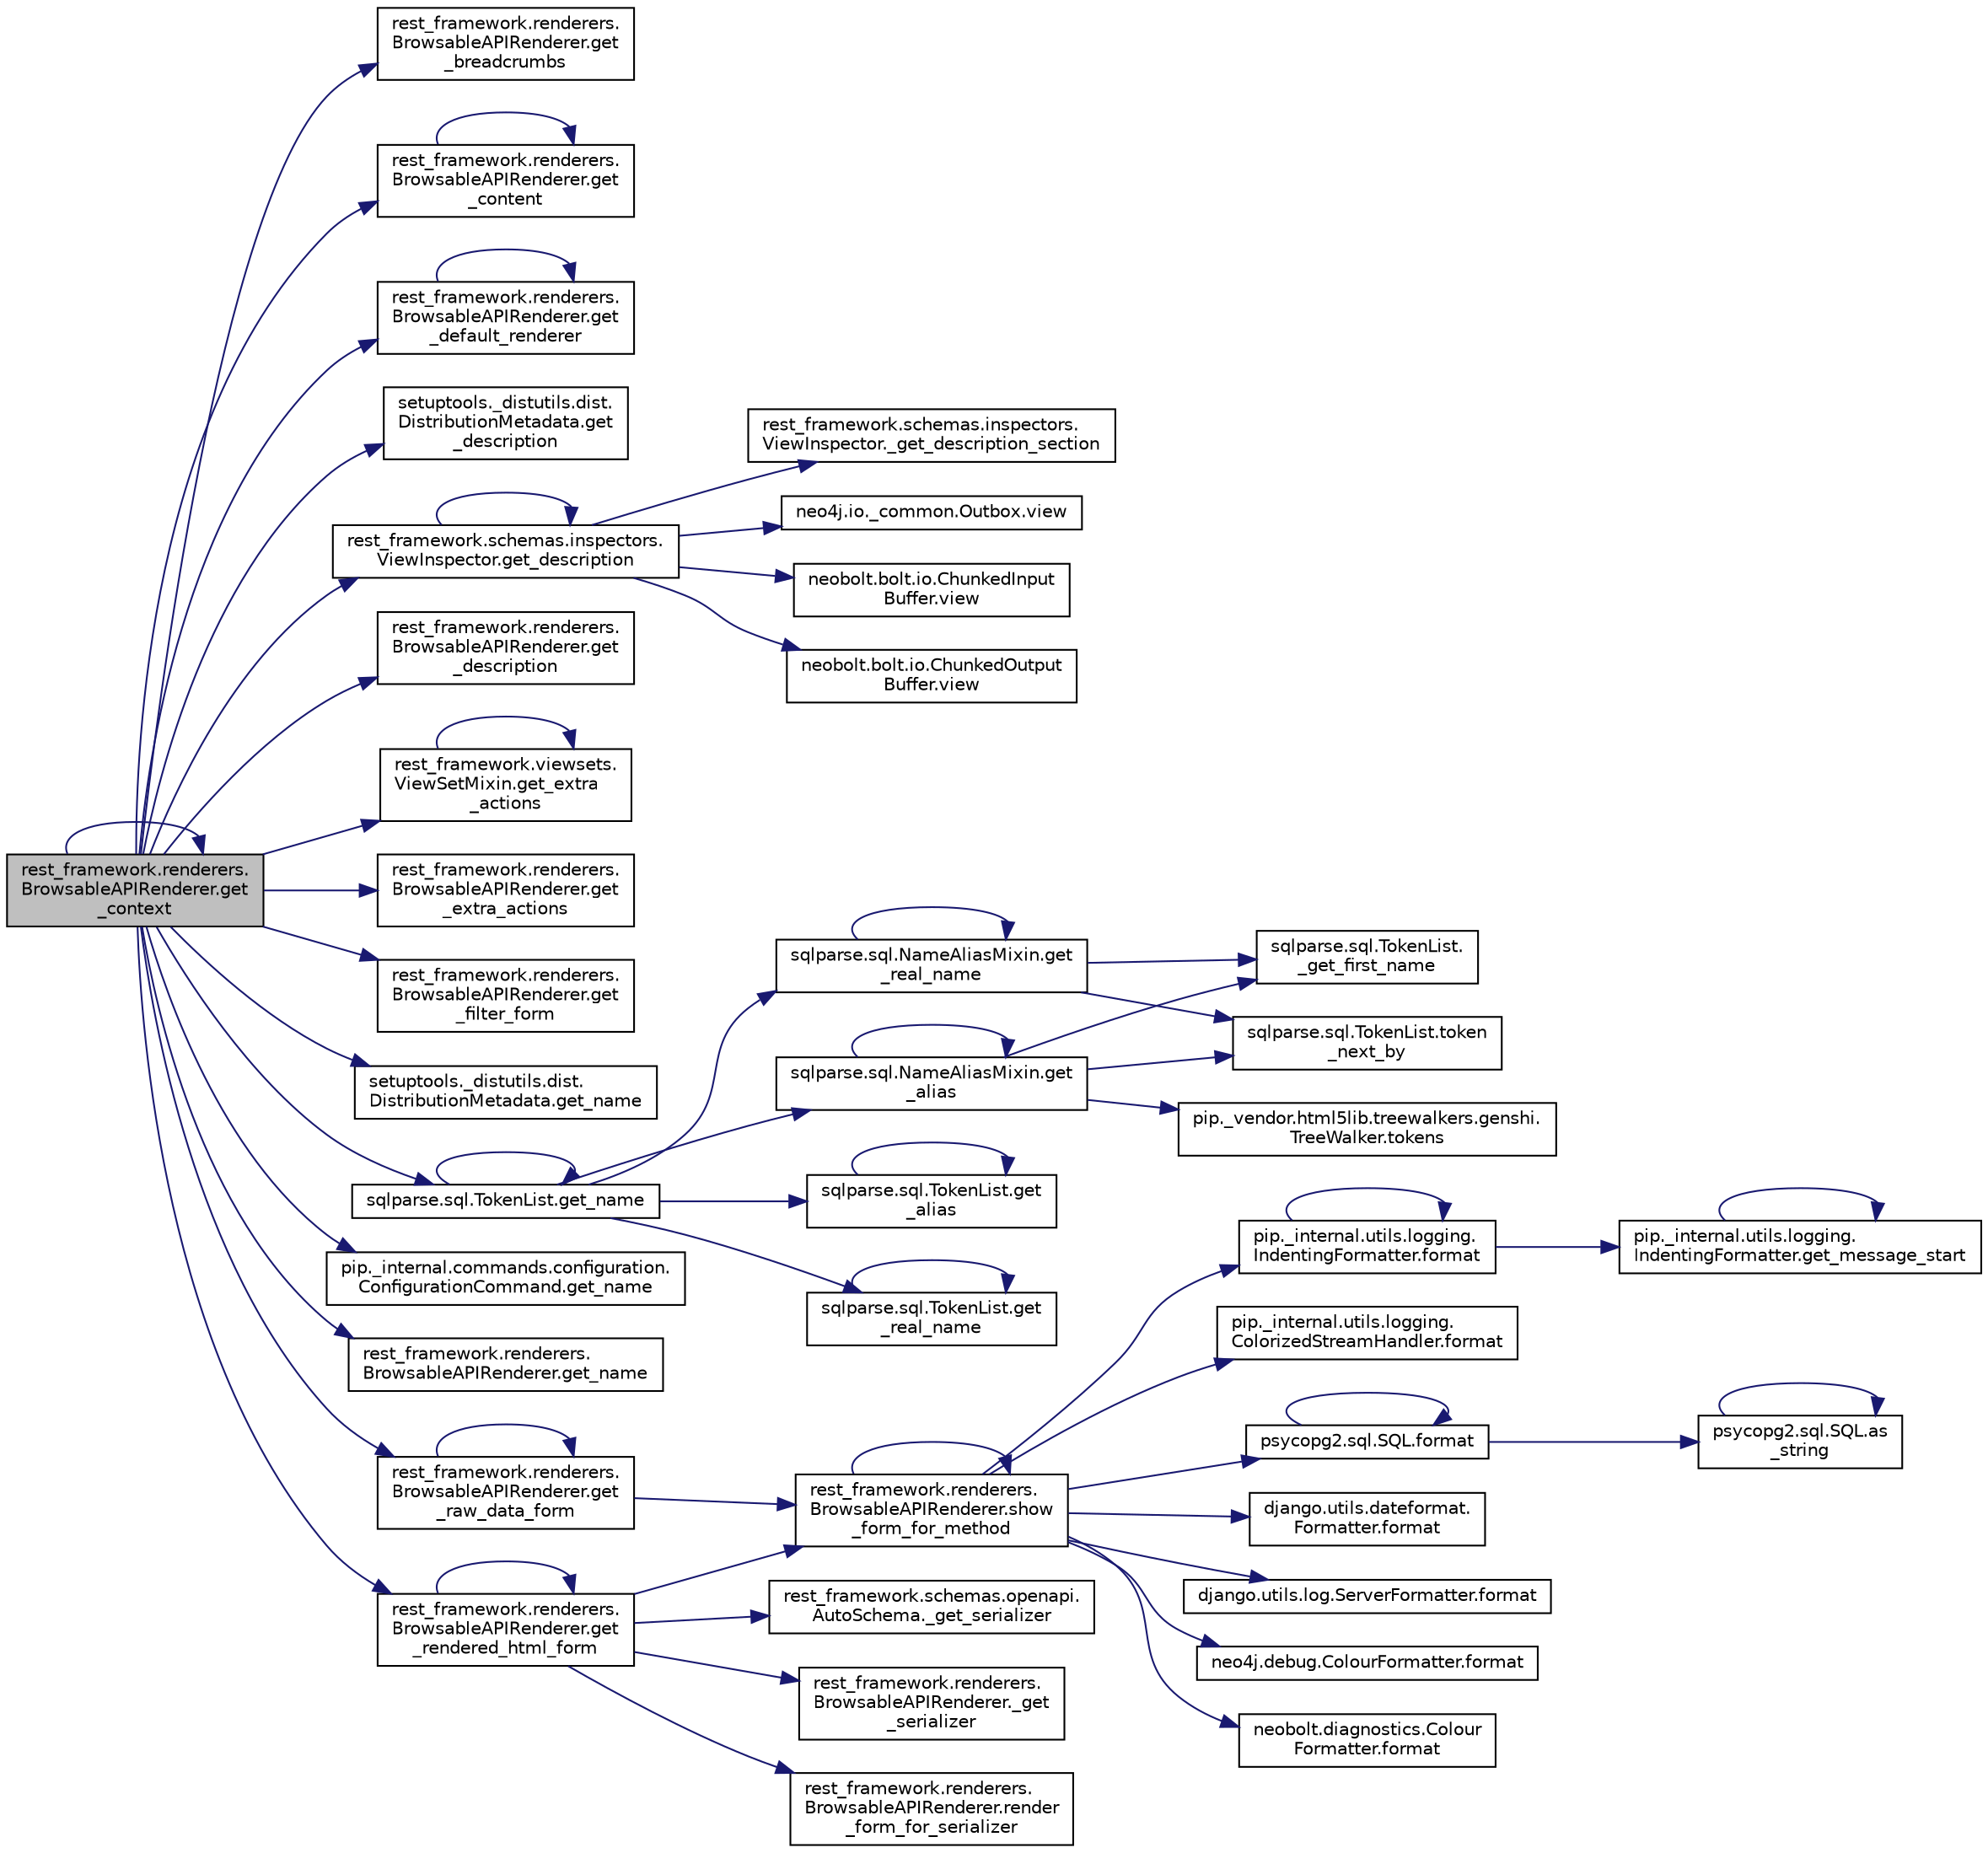 digraph "rest_framework.renderers.BrowsableAPIRenderer.get_context"
{
 // LATEX_PDF_SIZE
  edge [fontname="Helvetica",fontsize="10",labelfontname="Helvetica",labelfontsize="10"];
  node [fontname="Helvetica",fontsize="10",shape=record];
  rankdir="LR";
  Node1 [label="rest_framework.renderers.\lBrowsableAPIRenderer.get\l_context",height=0.2,width=0.4,color="black", fillcolor="grey75", style="filled", fontcolor="black",tooltip=" "];
  Node1 -> Node2 [color="midnightblue",fontsize="10",style="solid",fontname="Helvetica"];
  Node2 [label="rest_framework.renderers.\lBrowsableAPIRenderer.get\l_breadcrumbs",height=0.2,width=0.4,color="black", fillcolor="white", style="filled",URL="$d4/d45/classrest__framework_1_1renderers_1_1_browsable_a_p_i_renderer.html#a13eee51cfc11cf85aac43a6b48c3be40",tooltip=" "];
  Node1 -> Node3 [color="midnightblue",fontsize="10",style="solid",fontname="Helvetica"];
  Node3 [label="rest_framework.renderers.\lBrowsableAPIRenderer.get\l_content",height=0.2,width=0.4,color="black", fillcolor="white", style="filled",URL="$d4/d45/classrest__framework_1_1renderers_1_1_browsable_a_p_i_renderer.html#a2a2a07e19d18fa8202dc393777f33dd8",tooltip=" "];
  Node3 -> Node3 [color="midnightblue",fontsize="10",style="solid",fontname="Helvetica"];
  Node1 -> Node1 [color="midnightblue",fontsize="10",style="solid",fontname="Helvetica"];
  Node1 -> Node4 [color="midnightblue",fontsize="10",style="solid",fontname="Helvetica"];
  Node4 [label="rest_framework.renderers.\lBrowsableAPIRenderer.get\l_default_renderer",height=0.2,width=0.4,color="black", fillcolor="white", style="filled",URL="$d4/d45/classrest__framework_1_1renderers_1_1_browsable_a_p_i_renderer.html#a567de9bc9550f703a9481f2526392f00",tooltip=" "];
  Node4 -> Node4 [color="midnightblue",fontsize="10",style="solid",fontname="Helvetica"];
  Node1 -> Node5 [color="midnightblue",fontsize="10",style="solid",fontname="Helvetica"];
  Node5 [label="setuptools._distutils.dist.\lDistributionMetadata.get\l_description",height=0.2,width=0.4,color="black", fillcolor="white", style="filled",URL="$d9/d53/classsetuptools_1_1__distutils_1_1dist_1_1_distribution_metadata.html#a813f794a7d374cfa2551d12aeea8e64b",tooltip=" "];
  Node1 -> Node6 [color="midnightblue",fontsize="10",style="solid",fontname="Helvetica"];
  Node6 [label="rest_framework.schemas.inspectors.\lViewInspector.get_description",height=0.2,width=0.4,color="black", fillcolor="white", style="filled",URL="$de/db9/classrest__framework_1_1schemas_1_1inspectors_1_1_view_inspector.html#afb4b31c5c16fe1ccae0066237fde3477",tooltip=" "];
  Node6 -> Node7 [color="midnightblue",fontsize="10",style="solid",fontname="Helvetica"];
  Node7 [label="rest_framework.schemas.inspectors.\lViewInspector._get_description_section",height=0.2,width=0.4,color="black", fillcolor="white", style="filled",URL="$de/db9/classrest__framework_1_1schemas_1_1inspectors_1_1_view_inspector.html#a6f3e81f8b286b8d11486c5f6e3be422a",tooltip=" "];
  Node6 -> Node6 [color="midnightblue",fontsize="10",style="solid",fontname="Helvetica"];
  Node6 -> Node8 [color="midnightblue",fontsize="10",style="solid",fontname="Helvetica"];
  Node8 [label="neo4j.io._common.Outbox.view",height=0.2,width=0.4,color="black", fillcolor="white", style="filled",URL="$d0/dce/classneo4j_1_1io_1_1__common_1_1_outbox.html#ad91c4c746fd60f3deaf98b933bcec308",tooltip=" "];
  Node6 -> Node9 [color="midnightblue",fontsize="10",style="solid",fontname="Helvetica"];
  Node9 [label="neobolt.bolt.io.ChunkedInput\lBuffer.view",height=0.2,width=0.4,color="black", fillcolor="white", style="filled",URL="$da/de1/classneobolt_1_1bolt_1_1io_1_1_chunked_input_buffer.html#a83f5770bf774457602a24d84ec2a5df0",tooltip=" "];
  Node6 -> Node10 [color="midnightblue",fontsize="10",style="solid",fontname="Helvetica"];
  Node10 [label="neobolt.bolt.io.ChunkedOutput\lBuffer.view",height=0.2,width=0.4,color="black", fillcolor="white", style="filled",URL="$d1/d4e/classneobolt_1_1bolt_1_1io_1_1_chunked_output_buffer.html#ad6b12fc9f3203a3786b4065caf469488",tooltip=" "];
  Node1 -> Node11 [color="midnightblue",fontsize="10",style="solid",fontname="Helvetica"];
  Node11 [label="rest_framework.renderers.\lBrowsableAPIRenderer.get\l_description",height=0.2,width=0.4,color="black", fillcolor="white", style="filled",URL="$d4/d45/classrest__framework_1_1renderers_1_1_browsable_a_p_i_renderer.html#ad333441d785567501dea0da9ea87551f",tooltip=" "];
  Node1 -> Node12 [color="midnightblue",fontsize="10",style="solid",fontname="Helvetica"];
  Node12 [label="rest_framework.viewsets.\lViewSetMixin.get_extra\l_actions",height=0.2,width=0.4,color="black", fillcolor="white", style="filled",URL="$d9/d8d/classrest__framework_1_1viewsets_1_1_view_set_mixin.html#ae783876d57493be5235eeaadb473cc88",tooltip=" "];
  Node12 -> Node12 [color="midnightblue",fontsize="10",style="solid",fontname="Helvetica"];
  Node1 -> Node13 [color="midnightblue",fontsize="10",style="solid",fontname="Helvetica"];
  Node13 [label="rest_framework.renderers.\lBrowsableAPIRenderer.get\l_extra_actions",height=0.2,width=0.4,color="black", fillcolor="white", style="filled",URL="$d4/d45/classrest__framework_1_1renderers_1_1_browsable_a_p_i_renderer.html#a96cd58a9feaa78b27ad9b42868010634",tooltip=" "];
  Node1 -> Node14 [color="midnightblue",fontsize="10",style="solid",fontname="Helvetica"];
  Node14 [label="rest_framework.renderers.\lBrowsableAPIRenderer.get\l_filter_form",height=0.2,width=0.4,color="black", fillcolor="white", style="filled",URL="$d4/d45/classrest__framework_1_1renderers_1_1_browsable_a_p_i_renderer.html#ac6a7a9e46677b5d1cc8dbc46f80db340",tooltip=" "];
  Node1 -> Node15 [color="midnightblue",fontsize="10",style="solid",fontname="Helvetica"];
  Node15 [label="setuptools._distutils.dist.\lDistributionMetadata.get_name",height=0.2,width=0.4,color="black", fillcolor="white", style="filled",URL="$d9/d53/classsetuptools_1_1__distutils_1_1dist_1_1_distribution_metadata.html#a1dd23cc04a2f2e53bf441f17922be532",tooltip=" "];
  Node1 -> Node16 [color="midnightblue",fontsize="10",style="solid",fontname="Helvetica"];
  Node16 [label="sqlparse.sql.TokenList.get_name",height=0.2,width=0.4,color="black", fillcolor="white", style="filled",URL="$d4/d1a/classsqlparse_1_1sql_1_1_token_list.html#a058cdb380fa6143831cad07e32a84c07",tooltip=" "];
  Node16 -> Node17 [color="midnightblue",fontsize="10",style="solid",fontname="Helvetica"];
  Node17 [label="sqlparse.sql.NameAliasMixin.get\l_alias",height=0.2,width=0.4,color="black", fillcolor="white", style="filled",URL="$d2/d15/classsqlparse_1_1sql_1_1_name_alias_mixin.html#a6c3f327be91a0dd5cbb1fe677ca4b982",tooltip=" "];
  Node17 -> Node18 [color="midnightblue",fontsize="10",style="solid",fontname="Helvetica"];
  Node18 [label="sqlparse.sql.TokenList.\l_get_first_name",height=0.2,width=0.4,color="black", fillcolor="white", style="filled",URL="$d4/d1a/classsqlparse_1_1sql_1_1_token_list.html#a1db47da5f67acba0ef325d2b83e1375d",tooltip=" "];
  Node17 -> Node17 [color="midnightblue",fontsize="10",style="solid",fontname="Helvetica"];
  Node17 -> Node19 [color="midnightblue",fontsize="10",style="solid",fontname="Helvetica"];
  Node19 [label="sqlparse.sql.TokenList.token\l_next_by",height=0.2,width=0.4,color="black", fillcolor="white", style="filled",URL="$d4/d1a/classsqlparse_1_1sql_1_1_token_list.html#a9c759859fae364b4c6fb161e55643a71",tooltip=" "];
  Node17 -> Node20 [color="midnightblue",fontsize="10",style="solid",fontname="Helvetica"];
  Node20 [label="pip._vendor.html5lib.treewalkers.genshi.\lTreeWalker.tokens",height=0.2,width=0.4,color="black", fillcolor="white", style="filled",URL="$db/d04/classpip_1_1__vendor_1_1html5lib_1_1treewalkers_1_1genshi_1_1_tree_walker.html#aaa7cd4013932d988edef6e126ab998a3",tooltip=" "];
  Node16 -> Node21 [color="midnightblue",fontsize="10",style="solid",fontname="Helvetica"];
  Node21 [label="sqlparse.sql.TokenList.get\l_alias",height=0.2,width=0.4,color="black", fillcolor="white", style="filled",URL="$d4/d1a/classsqlparse_1_1sql_1_1_token_list.html#a9f27a93f3f0fa30520b8435471400a9e",tooltip=" "];
  Node21 -> Node21 [color="midnightblue",fontsize="10",style="solid",fontname="Helvetica"];
  Node16 -> Node16 [color="midnightblue",fontsize="10",style="solid",fontname="Helvetica"];
  Node16 -> Node22 [color="midnightblue",fontsize="10",style="solid",fontname="Helvetica"];
  Node22 [label="sqlparse.sql.NameAliasMixin.get\l_real_name",height=0.2,width=0.4,color="black", fillcolor="white", style="filled",URL="$d2/d15/classsqlparse_1_1sql_1_1_name_alias_mixin.html#a9ac1785df0dde6604e38d89f60040ba5",tooltip=" "];
  Node22 -> Node18 [color="midnightblue",fontsize="10",style="solid",fontname="Helvetica"];
  Node22 -> Node22 [color="midnightblue",fontsize="10",style="solid",fontname="Helvetica"];
  Node22 -> Node19 [color="midnightblue",fontsize="10",style="solid",fontname="Helvetica"];
  Node16 -> Node23 [color="midnightblue",fontsize="10",style="solid",fontname="Helvetica"];
  Node23 [label="sqlparse.sql.TokenList.get\l_real_name",height=0.2,width=0.4,color="black", fillcolor="white", style="filled",URL="$d4/d1a/classsqlparse_1_1sql_1_1_token_list.html#ac68ea243a1a9f247c23ebe65417643fc",tooltip=" "];
  Node23 -> Node23 [color="midnightblue",fontsize="10",style="solid",fontname="Helvetica"];
  Node1 -> Node24 [color="midnightblue",fontsize="10",style="solid",fontname="Helvetica"];
  Node24 [label="pip._internal.commands.configuration.\lConfigurationCommand.get_name",height=0.2,width=0.4,color="black", fillcolor="white", style="filled",URL="$d7/d3b/classpip_1_1__internal_1_1commands_1_1configuration_1_1_configuration_command.html#a589d863616355c4417d734b06263ec28",tooltip=" "];
  Node1 -> Node25 [color="midnightblue",fontsize="10",style="solid",fontname="Helvetica"];
  Node25 [label="rest_framework.renderers.\lBrowsableAPIRenderer.get_name",height=0.2,width=0.4,color="black", fillcolor="white", style="filled",URL="$d4/d45/classrest__framework_1_1renderers_1_1_browsable_a_p_i_renderer.html#aa11171d38f09c6a372ada8ec531545a1",tooltip=" "];
  Node1 -> Node26 [color="midnightblue",fontsize="10",style="solid",fontname="Helvetica"];
  Node26 [label="rest_framework.renderers.\lBrowsableAPIRenderer.get\l_raw_data_form",height=0.2,width=0.4,color="black", fillcolor="white", style="filled",URL="$d4/d45/classrest__framework_1_1renderers_1_1_browsable_a_p_i_renderer.html#a2d09c84b0e0218313c48565cfe9238f3",tooltip=" "];
  Node26 -> Node26 [color="midnightblue",fontsize="10",style="solid",fontname="Helvetica"];
  Node26 -> Node27 [color="midnightblue",fontsize="10",style="solid",fontname="Helvetica"];
  Node27 [label="rest_framework.renderers.\lBrowsableAPIRenderer.show\l_form_for_method",height=0.2,width=0.4,color="black", fillcolor="white", style="filled",URL="$d4/d45/classrest__framework_1_1renderers_1_1_browsable_a_p_i_renderer.html#a120cfac2e53cfef88a188dd3ef5d0f8c",tooltip=" "];
  Node27 -> Node28 [color="midnightblue",fontsize="10",style="solid",fontname="Helvetica"];
  Node28 [label="psycopg2.sql.SQL.format",height=0.2,width=0.4,color="black", fillcolor="white", style="filled",URL="$de/d43/classpsycopg2_1_1sql_1_1_s_q_l.html#a7eaebc5350213c19a6ea332ec4ccfb0b",tooltip=" "];
  Node28 -> Node29 [color="midnightblue",fontsize="10",style="solid",fontname="Helvetica"];
  Node29 [label="psycopg2.sql.SQL.as\l_string",height=0.2,width=0.4,color="black", fillcolor="white", style="filled",URL="$de/d43/classpsycopg2_1_1sql_1_1_s_q_l.html#a8fa701e4315e347a6474279880e9ef4f",tooltip=" "];
  Node29 -> Node29 [color="midnightblue",fontsize="10",style="solid",fontname="Helvetica"];
  Node28 -> Node28 [color="midnightblue",fontsize="10",style="solid",fontname="Helvetica"];
  Node27 -> Node30 [color="midnightblue",fontsize="10",style="solid",fontname="Helvetica"];
  Node30 [label="django.utils.dateformat.\lFormatter.format",height=0.2,width=0.4,color="black", fillcolor="white", style="filled",URL="$df/dec/classdjango_1_1utils_1_1dateformat_1_1_formatter.html#a38e26a1608eccfb1b5612c4048c5a25b",tooltip=" "];
  Node27 -> Node31 [color="midnightblue",fontsize="10",style="solid",fontname="Helvetica"];
  Node31 [label="django.utils.log.ServerFormatter.format",height=0.2,width=0.4,color="black", fillcolor="white", style="filled",URL="$d5/d98/classdjango_1_1utils_1_1log_1_1_server_formatter.html#a7cd259c9021dd6d8a3a37ccb5afa5076",tooltip=" "];
  Node27 -> Node32 [color="midnightblue",fontsize="10",style="solid",fontname="Helvetica"];
  Node32 [label="neo4j.debug.ColourFormatter.format",height=0.2,width=0.4,color="black", fillcolor="white", style="filled",URL="$d3/d9b/classneo4j_1_1debug_1_1_colour_formatter.html#ae524b2b73d6ae883b3786f33dc16b060",tooltip=" "];
  Node27 -> Node33 [color="midnightblue",fontsize="10",style="solid",fontname="Helvetica"];
  Node33 [label="neobolt.diagnostics.Colour\lFormatter.format",height=0.2,width=0.4,color="black", fillcolor="white", style="filled",URL="$d0/d6a/classneobolt_1_1diagnostics_1_1_colour_formatter.html#aad5777e3df4695a2c69705b8e928ccdc",tooltip=" "];
  Node27 -> Node34 [color="midnightblue",fontsize="10",style="solid",fontname="Helvetica"];
  Node34 [label="pip._internal.utils.logging.\lIndentingFormatter.format",height=0.2,width=0.4,color="black", fillcolor="white", style="filled",URL="$d5/df2/classpip_1_1__internal_1_1utils_1_1logging_1_1_indenting_formatter.html#a5d4332f67f315773e40b095d9873f690",tooltip=" "];
  Node34 -> Node34 [color="midnightblue",fontsize="10",style="solid",fontname="Helvetica"];
  Node34 -> Node35 [color="midnightblue",fontsize="10",style="solid",fontname="Helvetica"];
  Node35 [label="pip._internal.utils.logging.\lIndentingFormatter.get_message_start",height=0.2,width=0.4,color="black", fillcolor="white", style="filled",URL="$d5/df2/classpip_1_1__internal_1_1utils_1_1logging_1_1_indenting_formatter.html#afb5ccf6041a37cf3487c2b08bc31ef5f",tooltip=" "];
  Node35 -> Node35 [color="midnightblue",fontsize="10",style="solid",fontname="Helvetica"];
  Node27 -> Node36 [color="midnightblue",fontsize="10",style="solid",fontname="Helvetica"];
  Node36 [label="pip._internal.utils.logging.\lColorizedStreamHandler.format",height=0.2,width=0.4,color="black", fillcolor="white", style="filled",URL="$d8/db2/classpip_1_1__internal_1_1utils_1_1logging_1_1_colorized_stream_handler.html#ab486689630cd72874c843dc410954bf6",tooltip=" "];
  Node27 -> Node27 [color="midnightblue",fontsize="10",style="solid",fontname="Helvetica"];
  Node1 -> Node37 [color="midnightblue",fontsize="10",style="solid",fontname="Helvetica"];
  Node37 [label="rest_framework.renderers.\lBrowsableAPIRenderer.get\l_rendered_html_form",height=0.2,width=0.4,color="black", fillcolor="white", style="filled",URL="$d4/d45/classrest__framework_1_1renderers_1_1_browsable_a_p_i_renderer.html#a243df51e05a17e5b25f94f99c46231e8",tooltip=" "];
  Node37 -> Node38 [color="midnightblue",fontsize="10",style="solid",fontname="Helvetica"];
  Node38 [label="rest_framework.schemas.openapi.\lAutoSchema._get_serializer",height=0.2,width=0.4,color="black", fillcolor="white", style="filled",URL="$d4/d22/classrest__framework_1_1schemas_1_1openapi_1_1_auto_schema.html#a3cf11981887474157e0cfdb60cdad95a",tooltip=" "];
  Node37 -> Node39 [color="midnightblue",fontsize="10",style="solid",fontname="Helvetica"];
  Node39 [label="rest_framework.renderers.\lBrowsableAPIRenderer._get\l_serializer",height=0.2,width=0.4,color="black", fillcolor="white", style="filled",URL="$d4/d45/classrest__framework_1_1renderers_1_1_browsable_a_p_i_renderer.html#ac3dd6ddd1b28349c3ee91cee4ec1722e",tooltip=" "];
  Node37 -> Node37 [color="midnightblue",fontsize="10",style="solid",fontname="Helvetica"];
  Node37 -> Node40 [color="midnightblue",fontsize="10",style="solid",fontname="Helvetica"];
  Node40 [label="rest_framework.renderers.\lBrowsableAPIRenderer.render\l_form_for_serializer",height=0.2,width=0.4,color="black", fillcolor="white", style="filled",URL="$d4/d45/classrest__framework_1_1renderers_1_1_browsable_a_p_i_renderer.html#a0917310b62ee79d03efa1a2a2bc2d589",tooltip=" "];
  Node37 -> Node27 [color="midnightblue",fontsize="10",style="solid",fontname="Helvetica"];
}
